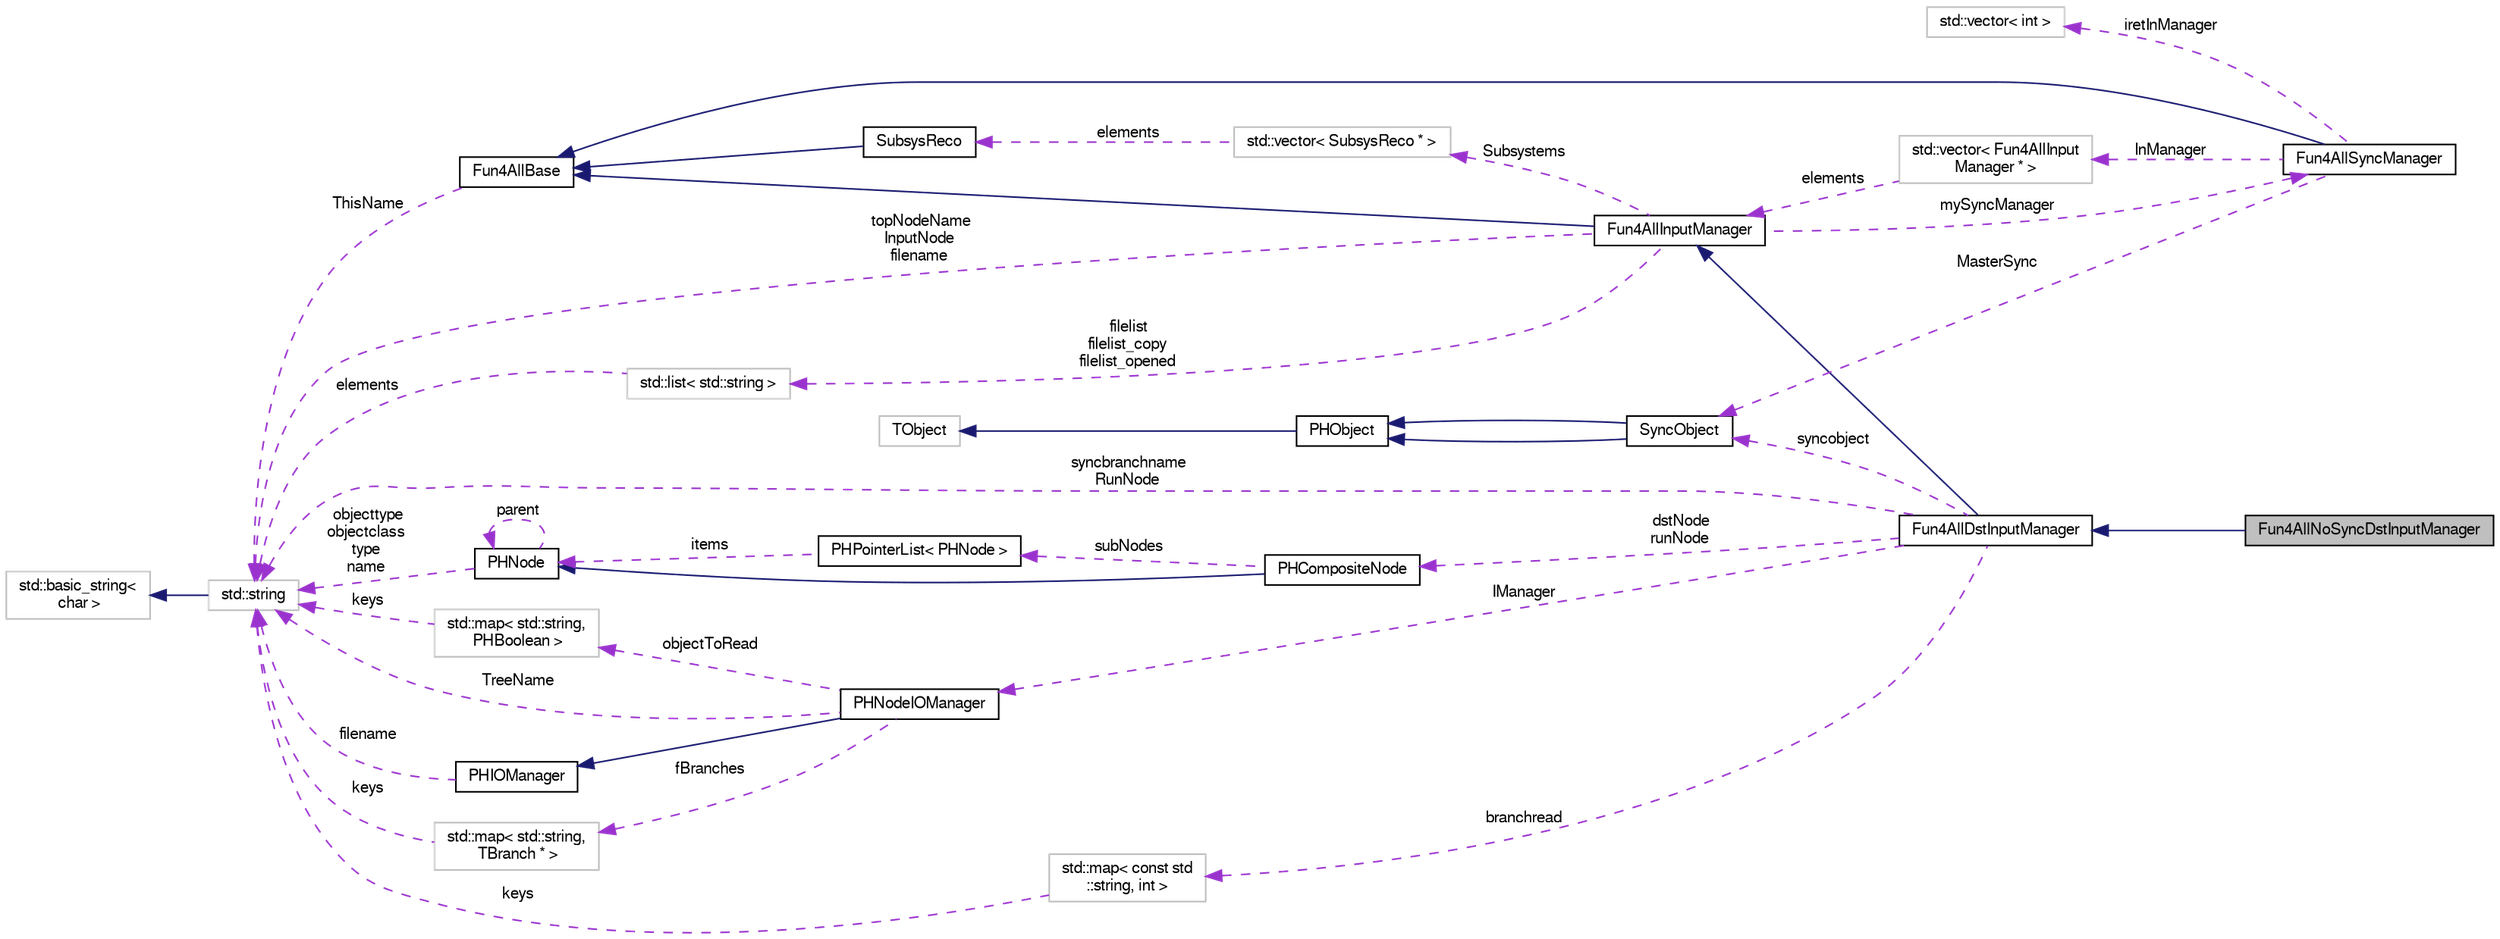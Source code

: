 digraph "Fun4AllNoSyncDstInputManager"
{
  bgcolor="transparent";
  edge [fontname="FreeSans",fontsize="10",labelfontname="FreeSans",labelfontsize="10"];
  node [fontname="FreeSans",fontsize="10",shape=record];
  rankdir="LR";
  Node1 [label="Fun4AllNoSyncDstInputManager",height=0.2,width=0.4,color="black", fillcolor="grey75", style="filled" fontcolor="black"];
  Node2 -> Node1 [dir="back",color="midnightblue",fontsize="10",style="solid",fontname="FreeSans"];
  Node2 [label="Fun4AllDstInputManager",height=0.2,width=0.4,color="black",URL="$d7/d0b/classFun4AllDstInputManager.html"];
  Node3 -> Node2 [dir="back",color="midnightblue",fontsize="10",style="solid",fontname="FreeSans"];
  Node3 [label="Fun4AllInputManager",height=0.2,width=0.4,color="black",URL="$d4/da9/classFun4AllInputManager.html"];
  Node4 -> Node3 [dir="back",color="midnightblue",fontsize="10",style="solid",fontname="FreeSans"];
  Node4 [label="Fun4AllBase",height=0.2,width=0.4,color="black",URL="$d5/dec/classFun4AllBase.html"];
  Node5 -> Node4 [dir="back",color="darkorchid3",fontsize="10",style="dashed",label=" ThisName" ,fontname="FreeSans"];
  Node5 [label="std::string",height=0.2,width=0.4,color="grey75",tooltip="STL class. "];
  Node6 -> Node5 [dir="back",color="midnightblue",fontsize="10",style="solid",fontname="FreeSans"];
  Node6 [label="std::basic_string\<\l char \>",height=0.2,width=0.4,color="grey75",tooltip="STL class. "];
  Node7 -> Node3 [dir="back",color="darkorchid3",fontsize="10",style="dashed",label=" Subsystems" ,fontname="FreeSans"];
  Node7 [label="std::vector\< SubsysReco * \>",height=0.2,width=0.4,color="grey75"];
  Node8 -> Node7 [dir="back",color="darkorchid3",fontsize="10",style="dashed",label=" elements" ,fontname="FreeSans"];
  Node8 [label="SubsysReco",height=0.2,width=0.4,color="black",URL="$d0/d32/classSubsysReco.html"];
  Node4 -> Node8 [dir="back",color="midnightblue",fontsize="10",style="solid",fontname="FreeSans"];
  Node9 -> Node3 [dir="back",color="darkorchid3",fontsize="10",style="dashed",label=" mySyncManager" ,fontname="FreeSans"];
  Node9 [label="Fun4AllSyncManager",height=0.2,width=0.4,color="black",URL="$dd/ded/classFun4AllSyncManager.html"];
  Node4 -> Node9 [dir="back",color="midnightblue",fontsize="10",style="solid",fontname="FreeSans"];
  Node10 -> Node9 [dir="back",color="darkorchid3",fontsize="10",style="dashed",label=" InManager" ,fontname="FreeSans"];
  Node10 [label="std::vector\< Fun4AllInput\lManager * \>",height=0.2,width=0.4,color="grey75"];
  Node3 -> Node10 [dir="back",color="darkorchid3",fontsize="10",style="dashed",label=" elements" ,fontname="FreeSans"];
  Node11 -> Node9 [dir="back",color="darkorchid3",fontsize="10",style="dashed",label=" MasterSync" ,fontname="FreeSans"];
  Node11 [label="SyncObject",height=0.2,width=0.4,color="black",URL="$de/dbb/classSyncObject.html"];
  Node12 -> Node11 [dir="back",color="midnightblue",fontsize="10",style="solid",fontname="FreeSans"];
  Node12 [label="PHObject",height=0.2,width=0.4,color="black",URL="$d9/d24/classPHObject.html"];
  Node13 -> Node12 [dir="back",color="midnightblue",fontsize="10",style="solid",fontname="FreeSans"];
  Node13 [label="TObject",height=0.2,width=0.4,color="grey75"];
  Node12 -> Node11 [dir="back",color="midnightblue",fontsize="10",style="solid",fontname="FreeSans"];
  Node14 -> Node9 [dir="back",color="darkorchid3",fontsize="10",style="dashed",label=" iretInManager" ,fontname="FreeSans"];
  Node14 [label="std::vector\< int \>",height=0.2,width=0.4,color="grey75"];
  Node5 -> Node3 [dir="back",color="darkorchid3",fontsize="10",style="dashed",label=" topNodeName\nInputNode\nfilename" ,fontname="FreeSans"];
  Node15 -> Node3 [dir="back",color="darkorchid3",fontsize="10",style="dashed",label=" filelist\nfilelist_copy\nfilelist_opened" ,fontname="FreeSans"];
  Node15 [label="std::list\< std::string \>",height=0.2,width=0.4,color="grey75"];
  Node5 -> Node15 [dir="back",color="darkorchid3",fontsize="10",style="dashed",label=" elements" ,fontname="FreeSans"];
  Node16 -> Node2 [dir="back",color="darkorchid3",fontsize="10",style="dashed",label=" branchread" ,fontname="FreeSans"];
  Node16 [label="std::map\< const std\l::string, int \>",height=0.2,width=0.4,color="grey75"];
  Node5 -> Node16 [dir="back",color="darkorchid3",fontsize="10",style="dashed",label=" keys" ,fontname="FreeSans"];
  Node11 -> Node2 [dir="back",color="darkorchid3",fontsize="10",style="dashed",label=" syncobject" ,fontname="FreeSans"];
  Node5 -> Node2 [dir="back",color="darkorchid3",fontsize="10",style="dashed",label=" syncbranchname\nRunNode" ,fontname="FreeSans"];
  Node17 -> Node2 [dir="back",color="darkorchid3",fontsize="10",style="dashed",label=" dstNode\nrunNode" ,fontname="FreeSans"];
  Node17 [label="PHCompositeNode",height=0.2,width=0.4,color="black",URL="$d5/dca/classPHCompositeNode.html"];
  Node18 -> Node17 [dir="back",color="midnightblue",fontsize="10",style="solid",fontname="FreeSans"];
  Node18 [label="PHNode",height=0.2,width=0.4,color="black",URL="$dc/d82/classPHNode.html"];
  Node18 -> Node18 [dir="back",color="darkorchid3",fontsize="10",style="dashed",label=" parent" ,fontname="FreeSans"];
  Node5 -> Node18 [dir="back",color="darkorchid3",fontsize="10",style="dashed",label=" objecttype\nobjectclass\ntype\nname" ,fontname="FreeSans"];
  Node19 -> Node17 [dir="back",color="darkorchid3",fontsize="10",style="dashed",label=" subNodes" ,fontname="FreeSans"];
  Node19 [label="PHPointerList\< PHNode \>",height=0.2,width=0.4,color="black",URL="$d6/d86/classPHPointerList.html"];
  Node18 -> Node19 [dir="back",color="darkorchid3",fontsize="10",style="dashed",label=" items" ,fontname="FreeSans"];
  Node20 -> Node2 [dir="back",color="darkorchid3",fontsize="10",style="dashed",label=" IManager" ,fontname="FreeSans"];
  Node20 [label="PHNodeIOManager",height=0.2,width=0.4,color="black",URL="$d7/d4d/classPHNodeIOManager.html"];
  Node21 -> Node20 [dir="back",color="midnightblue",fontsize="10",style="solid",fontname="FreeSans"];
  Node21 [label="PHIOManager",height=0.2,width=0.4,color="black",URL="$d0/d36/classPHIOManager.html"];
  Node5 -> Node21 [dir="back",color="darkorchid3",fontsize="10",style="dashed",label=" filename" ,fontname="FreeSans"];
  Node22 -> Node20 [dir="back",color="darkorchid3",fontsize="10",style="dashed",label=" fBranches" ,fontname="FreeSans"];
  Node22 [label="std::map\< std::string,\l TBranch * \>",height=0.2,width=0.4,color="grey75"];
  Node5 -> Node22 [dir="back",color="darkorchid3",fontsize="10",style="dashed",label=" keys" ,fontname="FreeSans"];
  Node23 -> Node20 [dir="back",color="darkorchid3",fontsize="10",style="dashed",label=" objectToRead" ,fontname="FreeSans"];
  Node23 [label="std::map\< std::string,\l PHBoolean \>",height=0.2,width=0.4,color="grey75"];
  Node5 -> Node23 [dir="back",color="darkorchid3",fontsize="10",style="dashed",label=" keys" ,fontname="FreeSans"];
  Node5 -> Node20 [dir="back",color="darkorchid3",fontsize="10",style="dashed",label=" TreeName" ,fontname="FreeSans"];
}
